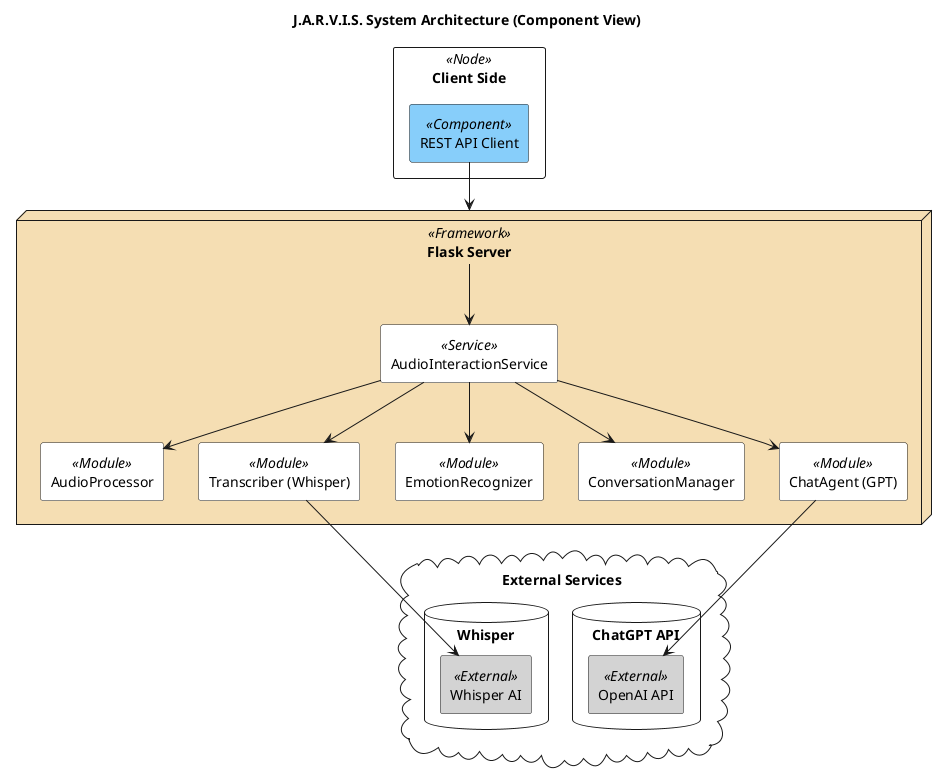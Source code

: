@startuml JARVIS_System_Architecture

title J.A.R.V.I.S. System Architecture (Component View)

skinparam componentStyle rectangle
skinparam packageStyle rectangle
skinparam defaultTextAlignment center

package "Client Side" <<Node>> {
    [REST API Client] <<Component>> #LightSkyBlue
}

node "Flask Server" <<Framework>> #Wheat {
  [AudioInteractionService] <<Service>> #White
  [AudioProcessor] <<Module>> #White
  [Transcriber (Whisper)] <<Module>> #White
  [EmotionRecognizer] <<Module>> #White
  [ConversationManager] <<Module>> #White
  [ChatAgent (GPT)] <<Module>> #White

  [REST API Client] --> [Flask Server]
  [Flask Server] --> [AudioInteractionService]
  [AudioInteractionService] --> [AudioProcessor]
  [AudioInteractionService] --> [Transcriber (Whisper)]
  [AudioInteractionService] --> [EmotionRecognizer]
  [AudioInteractionService] --> [ConversationManager]
  [AudioInteractionService] --> [ChatAgent (GPT)]
}

cloud "External Services" {
  database "ChatGPT API" {
    [OpenAI API] <<External>> #LightGray
  }
  database "Whisper" {
    [Whisper AI] <<External>> #LightGray
  }

  [ChatAgent (GPT)] --> [OpenAI API]
  [Transcriber (Whisper)] --> [Whisper AI]
}

@enduml